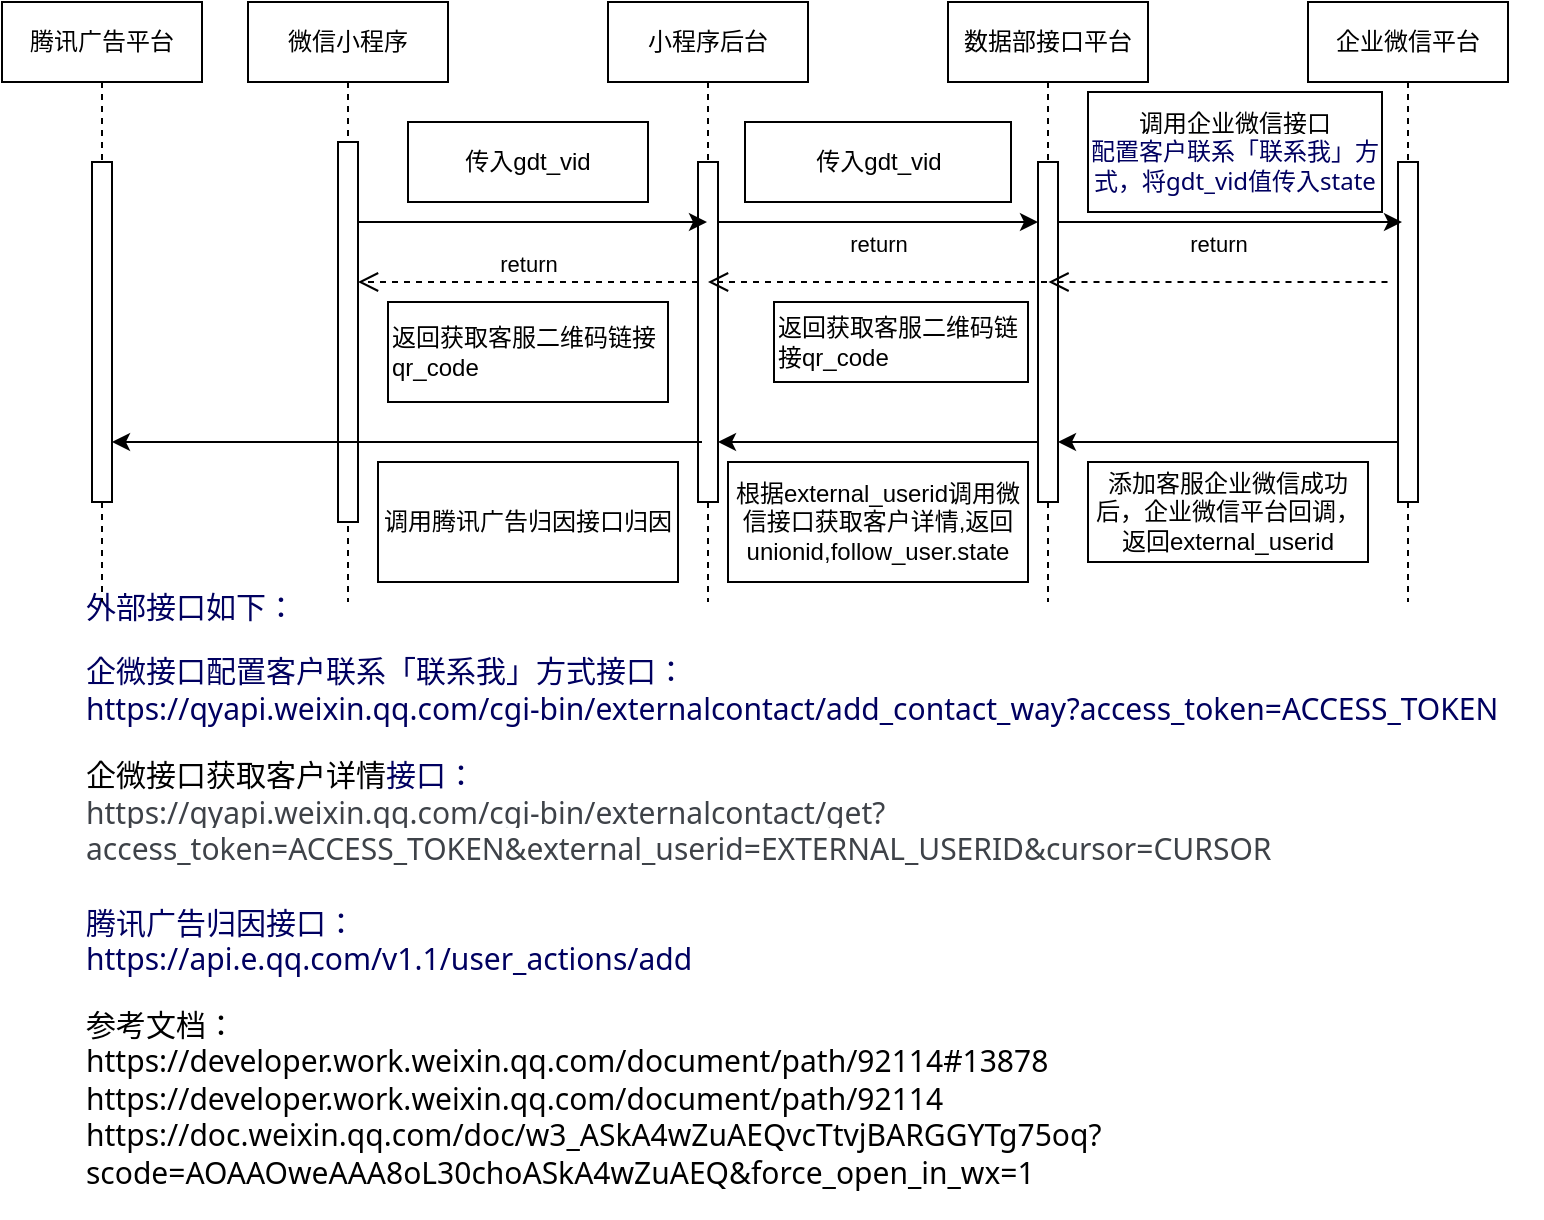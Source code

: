 <mxfile version="20.3.0" type="github">
  <diagram name="Page-1" id="2YBvvXClWsGukQMizWep">
    <mxGraphModel dx="1038" dy="571" grid="1" gridSize="10" guides="1" tooltips="1" connect="1" arrows="1" fold="1" page="1" pageScale="1" pageWidth="850" pageHeight="1100" math="0" shadow="0">
      <root>
        <mxCell id="0" />
        <mxCell id="1" parent="0" />
        <mxCell id="aM9ryv3xv72pqoxQDRHE-1" value="微信小程序" style="shape=umlLifeline;perimeter=lifelinePerimeter;whiteSpace=wrap;html=1;container=0;dropTarget=0;collapsible=0;recursiveResize=0;outlineConnect=0;portConstraint=eastwest;newEdgeStyle={&quot;edgeStyle&quot;:&quot;elbowEdgeStyle&quot;,&quot;elbow&quot;:&quot;vertical&quot;,&quot;curved&quot;:0,&quot;rounded&quot;:0};" parent="1" vertex="1">
          <mxGeometry x="143" y="40" width="100" height="300" as="geometry" />
        </mxCell>
        <mxCell id="aM9ryv3xv72pqoxQDRHE-2" value="" style="html=1;points=[];perimeter=orthogonalPerimeter;outlineConnect=0;targetShapes=umlLifeline;portConstraint=eastwest;newEdgeStyle={&quot;edgeStyle&quot;:&quot;elbowEdgeStyle&quot;,&quot;elbow&quot;:&quot;vertical&quot;,&quot;curved&quot;:0,&quot;rounded&quot;:0};" parent="aM9ryv3xv72pqoxQDRHE-1" vertex="1">
          <mxGeometry x="45" y="70" width="10" height="190" as="geometry" />
        </mxCell>
        <mxCell id="aM9ryv3xv72pqoxQDRHE-5" value="小程序后台" style="shape=umlLifeline;perimeter=lifelinePerimeter;whiteSpace=wrap;html=1;container=0;dropTarget=0;collapsible=0;recursiveResize=0;outlineConnect=0;portConstraint=eastwest;newEdgeStyle={&quot;edgeStyle&quot;:&quot;elbowEdgeStyle&quot;,&quot;elbow&quot;:&quot;vertical&quot;,&quot;curved&quot;:0,&quot;rounded&quot;:0};" parent="1" vertex="1">
          <mxGeometry x="323" y="40" width="100" height="300" as="geometry" />
        </mxCell>
        <mxCell id="aM9ryv3xv72pqoxQDRHE-6" value="" style="html=1;points=[];perimeter=orthogonalPerimeter;outlineConnect=0;targetShapes=umlLifeline;portConstraint=eastwest;newEdgeStyle={&quot;edgeStyle&quot;:&quot;elbowEdgeStyle&quot;,&quot;elbow&quot;:&quot;vertical&quot;,&quot;curved&quot;:0,&quot;rounded&quot;:0};" parent="aM9ryv3xv72pqoxQDRHE-5" vertex="1">
          <mxGeometry x="45" y="80" width="10" height="170" as="geometry" />
        </mxCell>
        <mxCell id="aM9ryv3xv72pqoxQDRHE-8" value="return" style="html=1;verticalAlign=bottom;endArrow=open;dashed=1;endSize=8;edgeStyle=elbowEdgeStyle;elbow=vertical;curved=0;rounded=0;" parent="1" source="aM9ryv3xv72pqoxQDRHE-6" target="aM9ryv3xv72pqoxQDRHE-2" edge="1">
          <mxGeometry relative="1" as="geometry">
            <mxPoint x="298" y="205" as="targetPoint" />
            <Array as="points">
              <mxPoint x="303" y="180" />
            </Array>
          </mxGeometry>
        </mxCell>
        <mxCell id="UjmmcWTGSM0Nlgv9XqiH-1" value="数据部接口平台" style="shape=umlLifeline;perimeter=lifelinePerimeter;whiteSpace=wrap;html=1;container=0;dropTarget=0;collapsible=0;recursiveResize=0;outlineConnect=0;portConstraint=eastwest;newEdgeStyle={&quot;edgeStyle&quot;:&quot;elbowEdgeStyle&quot;,&quot;elbow&quot;:&quot;vertical&quot;,&quot;curved&quot;:0,&quot;rounded&quot;:0};" vertex="1" parent="1">
          <mxGeometry x="493" y="40" width="100" height="300" as="geometry" />
        </mxCell>
        <mxCell id="UjmmcWTGSM0Nlgv9XqiH-2" value="" style="html=1;points=[];perimeter=orthogonalPerimeter;outlineConnect=0;targetShapes=umlLifeline;portConstraint=eastwest;newEdgeStyle={&quot;edgeStyle&quot;:&quot;elbowEdgeStyle&quot;,&quot;elbow&quot;:&quot;vertical&quot;,&quot;curved&quot;:0,&quot;rounded&quot;:0};" vertex="1" parent="UjmmcWTGSM0Nlgv9XqiH-1">
          <mxGeometry x="45" y="80" width="10" height="170" as="geometry" />
        </mxCell>
        <mxCell id="UjmmcWTGSM0Nlgv9XqiH-3" value="传入gdt_vid" style="rounded=0;whiteSpace=wrap;html=1;" vertex="1" parent="1">
          <mxGeometry x="223" y="100" width="120" height="40" as="geometry" />
        </mxCell>
        <mxCell id="UjmmcWTGSM0Nlgv9XqiH-7" value="" style="endArrow=classic;html=1;rounded=0;" edge="1" parent="1" source="aM9ryv3xv72pqoxQDRHE-2" target="aM9ryv3xv72pqoxQDRHE-5">
          <mxGeometry width="50" height="50" relative="1" as="geometry">
            <mxPoint x="503" y="310" as="sourcePoint" />
            <mxPoint x="553" y="260" as="targetPoint" />
            <Array as="points">
              <mxPoint x="293" y="150" />
            </Array>
          </mxGeometry>
        </mxCell>
        <mxCell id="UjmmcWTGSM0Nlgv9XqiH-8" value="" style="endArrow=classic;html=1;rounded=0;" edge="1" parent="1" source="aM9ryv3xv72pqoxQDRHE-6" target="UjmmcWTGSM0Nlgv9XqiH-2">
          <mxGeometry width="50" height="50" relative="1" as="geometry">
            <mxPoint x="503" y="310" as="sourcePoint" />
            <mxPoint x="553" y="260" as="targetPoint" />
            <Array as="points">
              <mxPoint x="463" y="150" />
            </Array>
          </mxGeometry>
        </mxCell>
        <mxCell id="UjmmcWTGSM0Nlgv9XqiH-9" value="传入gdt_vid" style="rounded=0;whiteSpace=wrap;html=1;" vertex="1" parent="1">
          <mxGeometry x="391.5" y="100" width="133" height="40" as="geometry" />
        </mxCell>
        <mxCell id="UjmmcWTGSM0Nlgv9XqiH-10" value="&lt;span style=&quot;background-color: rgb(255, 255, 255);&quot;&gt;&lt;font face=&quot;system-ui, -apple-system, Segoe UI, Roboto, Ubuntu, Cantarell, Noto Sans, sans-serif, BlinkMacSystemFont, Helvetica, PingFang SC, SCHeiti, Microsoft YaHei, sans-serif, Apple Color Emoji, Segoe UI Emoji, Segoe UI Symbol, Noto Color Emoji&quot;&gt;&lt;font color=&quot;rgba(14, 19, 26, 0.8)&quot;&gt;&lt;span style=&quot;font-size: 15px;&quot;&gt;外部接口如下：&lt;/span&gt;&lt;/font&gt;&lt;br&gt;&lt;br&gt;&lt;font color=&quot;rgba(14, 19, 26, 0.8)&quot;&gt;&lt;span style=&quot;font-size: 15px;&quot;&gt;企微接口&lt;/span&gt;&lt;/font&gt;&lt;font color=&quot;#000060&quot;&gt;&lt;span style=&quot;font-size: 15px;&quot;&gt;配置客户联系「联系我」方式&lt;/span&gt;&lt;/font&gt;&lt;font color=&quot;rgba(14, 19, 26, 0.8)&quot;&gt;&lt;span style=&quot;font-size: 15px;&quot;&gt;接口：&lt;/span&gt;&lt;/font&gt;&lt;br&gt;&lt;font color=&quot;#000060&quot;&gt;&lt;span style=&quot;font-size: 15px;&quot;&gt;https://qyapi.weixin.qq.com/cgi-bin/externalcontact/add_contact_way?access_token=ACCESS_TOKEN&lt;/span&gt;&lt;/font&gt;&lt;br&gt;&lt;br&gt;&lt;/font&gt;&lt;/span&gt;&lt;span style=&quot;font-size: 15px; text-align: center;&quot;&gt;企微接口获取客户详情&lt;/span&gt;&lt;span style=&quot;font-size: 15px; background-color: rgb(255, 255, 255);&quot;&gt;&lt;font face=&quot;system-ui, -apple-system, Segoe UI, Roboto, Ubuntu, Cantarell, Noto Sans, sans-serif, BlinkMacSystemFont, Helvetica, PingFang SC, SCHeiti, Microsoft YaHei, sans-serif, Apple Color Emoji, Segoe UI Emoji, Segoe UI Symbol, Noto Color Emoji&quot; color=&quot;rgba(14, 19, 26, 0.8)&quot;&gt;接口：&lt;br&gt;&lt;/font&gt;&lt;/span&gt;&lt;span style=&quot;font-size: 15px; color: rgba(14, 19, 26, 0.8); font-family: system-ui, -apple-system, &amp;quot;Segoe UI&amp;quot;, Roboto, Ubuntu, Cantarell, &amp;quot;Noto Sans&amp;quot;, sans-serif, BlinkMacSystemFont, Helvetica, &amp;quot;PingFang SC&amp;quot;, SCHeiti, &amp;quot;Microsoft YaHei&amp;quot;, sans-serif, &amp;quot;Apple Color Emoji&amp;quot;, &amp;quot;Segoe UI Emoji&amp;quot;, &amp;quot;Segoe UI Symbol&amp;quot;, &amp;quot;Noto Color Emoji&amp;quot;; background-color: rgb(255, 255, 255);&quot;&gt;https://qyapi.weixin.qq.com/cgi-bin/externalcontact/get?access_token=ACCESS_TOKEN&amp;amp;external_userid=EXTERNAL_USERID&amp;amp;cursor=CURSOR&lt;br&gt;&lt;br&gt;&lt;/span&gt;&lt;span style=&quot;background-color: rgb(255, 255, 255);&quot;&gt;&lt;font style=&quot;&quot; face=&quot;system-ui, -apple-system, Segoe UI, Roboto, Ubuntu, Cantarell, Noto Sans, sans-serif, BlinkMacSystemFont, Helvetica, PingFang SC, SCHeiti, Microsoft YaHei, sans-serif, Apple Color Emoji, Segoe UI Emoji, Segoe UI Symbol, Noto Color Emoji&quot;&gt;&lt;font style=&quot;font-size: 15px;&quot; color=&quot;rgba(14, 19, 26, 0.8)&quot;&gt;&lt;span style=&quot;font-size: 15px;&quot;&gt;腾讯广告归因接口：&lt;/span&gt;&lt;/font&gt;&lt;br&gt;&lt;font style=&quot;font-size: 15px;&quot; color=&quot;#000060&quot;&gt;&lt;span style=&quot;font-size: 15px;&quot;&gt;https://api.e.qq.com/v1.1/user_actions/add&lt;br&gt;&lt;/span&gt;&lt;/font&gt;&lt;br&gt;&lt;span style=&quot;font-size: 15px;&quot;&gt;参考文档：&lt;/span&gt;&lt;br&gt;&lt;span style=&quot;font-size: 15px;&quot;&gt;https://developer.work.weixin.qq.com/document/path/92114#13878&lt;/span&gt;&lt;br&gt;&lt;span style=&quot;font-size: 15px;&quot;&gt;https://developer.work.weixin.qq.com/document/path/92114&lt;/span&gt;&lt;br&gt;&lt;span style=&quot;font-size: 15px;&quot;&gt;https://doc.weixin.qq.com/doc/w3_ASkA4wZuAEQvcTtvjBARGGYTg75oq?scode=AOAAOweAAA8oL30choASkA4wZuAEQ&amp;amp;force_open_in_wx=1&lt;/span&gt;&lt;br&gt;&lt;br&gt;&lt;/font&gt;&lt;/span&gt;" style="rounded=0;whiteSpace=wrap;html=1;align=left;labelBorderColor=none;strokeColor=none;" vertex="1" parent="1">
          <mxGeometry x="60" y="350" width="730" height="280" as="geometry" />
        </mxCell>
        <mxCell id="UjmmcWTGSM0Nlgv9XqiH-11" value="return" style="html=1;verticalAlign=bottom;endArrow=open;dashed=1;endSize=8;edgeStyle=elbowEdgeStyle;elbow=vertical;curved=0;rounded=0;" edge="1" parent="1" source="UjmmcWTGSM0Nlgv9XqiH-1">
          <mxGeometry x="-0.003" y="-10" relative="1" as="geometry">
            <mxPoint x="373" y="180" as="targetPoint" />
            <Array as="points">
              <mxPoint x="413" y="180" />
            </Array>
            <mxPoint x="378" y="290" as="sourcePoint" />
            <mxPoint as="offset" />
          </mxGeometry>
        </mxCell>
        <mxCell id="UjmmcWTGSM0Nlgv9XqiH-12" value="返回获取客服二维码链接qr_code" style="rounded=0;whiteSpace=wrap;html=1;labelBorderColor=none;align=left;" vertex="1" parent="1">
          <mxGeometry x="406" y="190" width="127" height="40" as="geometry" />
        </mxCell>
        <mxCell id="UjmmcWTGSM0Nlgv9XqiH-13" value="返回获取客服二维码链接&lt;br&gt;qr_code" style="rounded=0;whiteSpace=wrap;html=1;labelBorderColor=none;labelPosition=center;verticalLabelPosition=middle;align=left;verticalAlign=middle;" vertex="1" parent="1">
          <mxGeometry x="213" y="190" width="140" height="50" as="geometry" />
        </mxCell>
        <mxCell id="UjmmcWTGSM0Nlgv9XqiH-14" value="" style="endArrow=classic;html=1;rounded=0;" edge="1" parent="1" target="UjmmcWTGSM0Nlgv9XqiH-19">
          <mxGeometry width="50" height="50" relative="1" as="geometry">
            <mxPoint x="370" y="260" as="sourcePoint" />
            <mxPoint x="633" y="240" as="targetPoint" />
            <Array as="points" />
          </mxGeometry>
        </mxCell>
        <mxCell id="UjmmcWTGSM0Nlgv9XqiH-16" value="添加客服企业微信成功后，企业微信平台回调，返回external_userid" style="rounded=0;whiteSpace=wrap;html=1;labelBorderColor=none;" vertex="1" parent="1">
          <mxGeometry x="563" y="270" width="140" height="50" as="geometry" />
        </mxCell>
        <mxCell id="UjmmcWTGSM0Nlgv9XqiH-18" value="腾讯广告平台" style="shape=umlLifeline;perimeter=lifelinePerimeter;whiteSpace=wrap;html=1;container=0;dropTarget=0;collapsible=0;recursiveResize=0;outlineConnect=0;portConstraint=eastwest;newEdgeStyle={&quot;edgeStyle&quot;:&quot;elbowEdgeStyle&quot;,&quot;elbow&quot;:&quot;vertical&quot;,&quot;curved&quot;:0,&quot;rounded&quot;:0};" vertex="1" parent="1">
          <mxGeometry x="20" y="40" width="100" height="300" as="geometry" />
        </mxCell>
        <mxCell id="UjmmcWTGSM0Nlgv9XqiH-19" value="" style="html=1;points=[];perimeter=orthogonalPerimeter;outlineConnect=0;targetShapes=umlLifeline;portConstraint=eastwest;newEdgeStyle={&quot;edgeStyle&quot;:&quot;elbowEdgeStyle&quot;,&quot;elbow&quot;:&quot;vertical&quot;,&quot;curved&quot;:0,&quot;rounded&quot;:0};" vertex="1" parent="UjmmcWTGSM0Nlgv9XqiH-18">
          <mxGeometry x="45" y="80" width="10" height="170" as="geometry" />
        </mxCell>
        <mxCell id="UjmmcWTGSM0Nlgv9XqiH-20" value="&lt;font style=&quot;font-size: 12px;&quot;&gt;调用企业微信接口&lt;br&gt;&lt;span style=&quot;color: rgb(0, 0, 96); font-family: system-ui, -apple-system, &amp;quot;Segoe UI&amp;quot;, Roboto, Ubuntu, Cantarell, &amp;quot;Noto Sans&amp;quot;, sans-serif, BlinkMacSystemFont, Helvetica, &amp;quot;PingFang SC&amp;quot;, SCHeiti, &amp;quot;Microsoft YaHei&amp;quot;, sans-serif, &amp;quot;Apple Color Emoji&amp;quot;, &amp;quot;Segoe UI Emoji&amp;quot;, &amp;quot;Segoe UI Symbol&amp;quot;, &amp;quot;Noto Color Emoji&amp;quot;; text-align: left; background-color: rgb(255, 255, 255);&quot;&gt;配置客户联系「联系我」方式，将&lt;/span&gt;&lt;/font&gt;&lt;font face=&quot;system-ui, -apple-system, Segoe UI, Roboto, Ubuntu, Cantarell, Noto Sans, sans-serif, BlinkMacSystemFont, Helvetica, PingFang SC, SCHeiti, Microsoft YaHei, sans-serif, Apple Color Emoji, Segoe UI Emoji, Segoe UI Symbol, Noto Color Emoji&quot; color=&quot;#000060&quot;&gt;gdt_vid值传入state&lt;/font&gt;" style="rounded=0;whiteSpace=wrap;html=1;" vertex="1" parent="1">
          <mxGeometry x="563" y="85" width="147" height="60" as="geometry" />
        </mxCell>
        <mxCell id="UjmmcWTGSM0Nlgv9XqiH-23" value="" style="endArrow=classic;html=1;rounded=0;" edge="1" parent="1" source="UjmmcWTGSM0Nlgv9XqiH-28">
          <mxGeometry width="50" height="50" relative="1" as="geometry">
            <mxPoint x="708" y="260" as="sourcePoint" />
            <mxPoint x="548" y="260" as="targetPoint" />
            <Array as="points">
              <mxPoint x="643" y="260" />
              <mxPoint x="603" y="260" />
            </Array>
          </mxGeometry>
        </mxCell>
        <mxCell id="UjmmcWTGSM0Nlgv9XqiH-24" value="return" style="html=1;verticalAlign=bottom;endArrow=open;dashed=1;endSize=8;edgeStyle=elbowEdgeStyle;elbow=vertical;curved=0;rounded=0;" edge="1" parent="1">
          <mxGeometry x="-0.003" y="-10" relative="1" as="geometry">
            <mxPoint x="543.25" y="180" as="targetPoint" />
            <Array as="points">
              <mxPoint x="583.25" y="180" />
            </Array>
            <mxPoint x="712.75" y="180" as="sourcePoint" />
            <mxPoint as="offset" />
          </mxGeometry>
        </mxCell>
        <mxCell id="UjmmcWTGSM0Nlgv9XqiH-25" value="根据external_userid调用微信接口获取客户详情,返回unionid,follow_user.state" style="rounded=0;whiteSpace=wrap;html=1;labelBorderColor=none;" vertex="1" parent="1">
          <mxGeometry x="383" y="270" width="150" height="60" as="geometry" />
        </mxCell>
        <mxCell id="UjmmcWTGSM0Nlgv9XqiH-27" value="企业微信平台" style="shape=umlLifeline;perimeter=lifelinePerimeter;whiteSpace=wrap;html=1;container=0;dropTarget=0;collapsible=0;recursiveResize=0;outlineConnect=0;portConstraint=eastwest;newEdgeStyle={&quot;edgeStyle&quot;:&quot;elbowEdgeStyle&quot;,&quot;elbow&quot;:&quot;vertical&quot;,&quot;curved&quot;:0,&quot;rounded&quot;:0};" vertex="1" parent="1">
          <mxGeometry x="673" y="40" width="100" height="300" as="geometry" />
        </mxCell>
        <mxCell id="UjmmcWTGSM0Nlgv9XqiH-28" value="" style="html=1;points=[];perimeter=orthogonalPerimeter;outlineConnect=0;targetShapes=umlLifeline;portConstraint=eastwest;newEdgeStyle={&quot;edgeStyle&quot;:&quot;elbowEdgeStyle&quot;,&quot;elbow&quot;:&quot;vertical&quot;,&quot;curved&quot;:0,&quot;rounded&quot;:0};" vertex="1" parent="UjmmcWTGSM0Nlgv9XqiH-27">
          <mxGeometry x="45" y="80" width="10" height="170" as="geometry" />
        </mxCell>
        <mxCell id="UjmmcWTGSM0Nlgv9XqiH-29" value="" style="endArrow=classic;html=1;rounded=0;" edge="1" parent="1" source="UjmmcWTGSM0Nlgv9XqiH-2" target="aM9ryv3xv72pqoxQDRHE-6">
          <mxGeometry width="50" height="50" relative="1" as="geometry">
            <mxPoint x="548" y="270" as="sourcePoint" />
            <mxPoint x="388" y="270" as="targetPoint" />
            <Array as="points">
              <mxPoint x="450" y="260" />
            </Array>
          </mxGeometry>
        </mxCell>
        <mxCell id="UjmmcWTGSM0Nlgv9XqiH-30" value="" style="endArrow=classic;html=1;rounded=0;" edge="1" parent="1">
          <mxGeometry width="50" height="50" relative="1" as="geometry">
            <mxPoint x="548" y="150" as="sourcePoint" />
            <mxPoint x="720" y="150" as="targetPoint" />
            <Array as="points">
              <mxPoint x="720" y="150" />
            </Array>
          </mxGeometry>
        </mxCell>
        <mxCell id="UjmmcWTGSM0Nlgv9XqiH-31" value="调用腾讯广告归因接口归因" style="rounded=0;whiteSpace=wrap;html=1;labelBorderColor=none;" vertex="1" parent="1">
          <mxGeometry x="208" y="270" width="150" height="60" as="geometry" />
        </mxCell>
      </root>
    </mxGraphModel>
  </diagram>
</mxfile>
